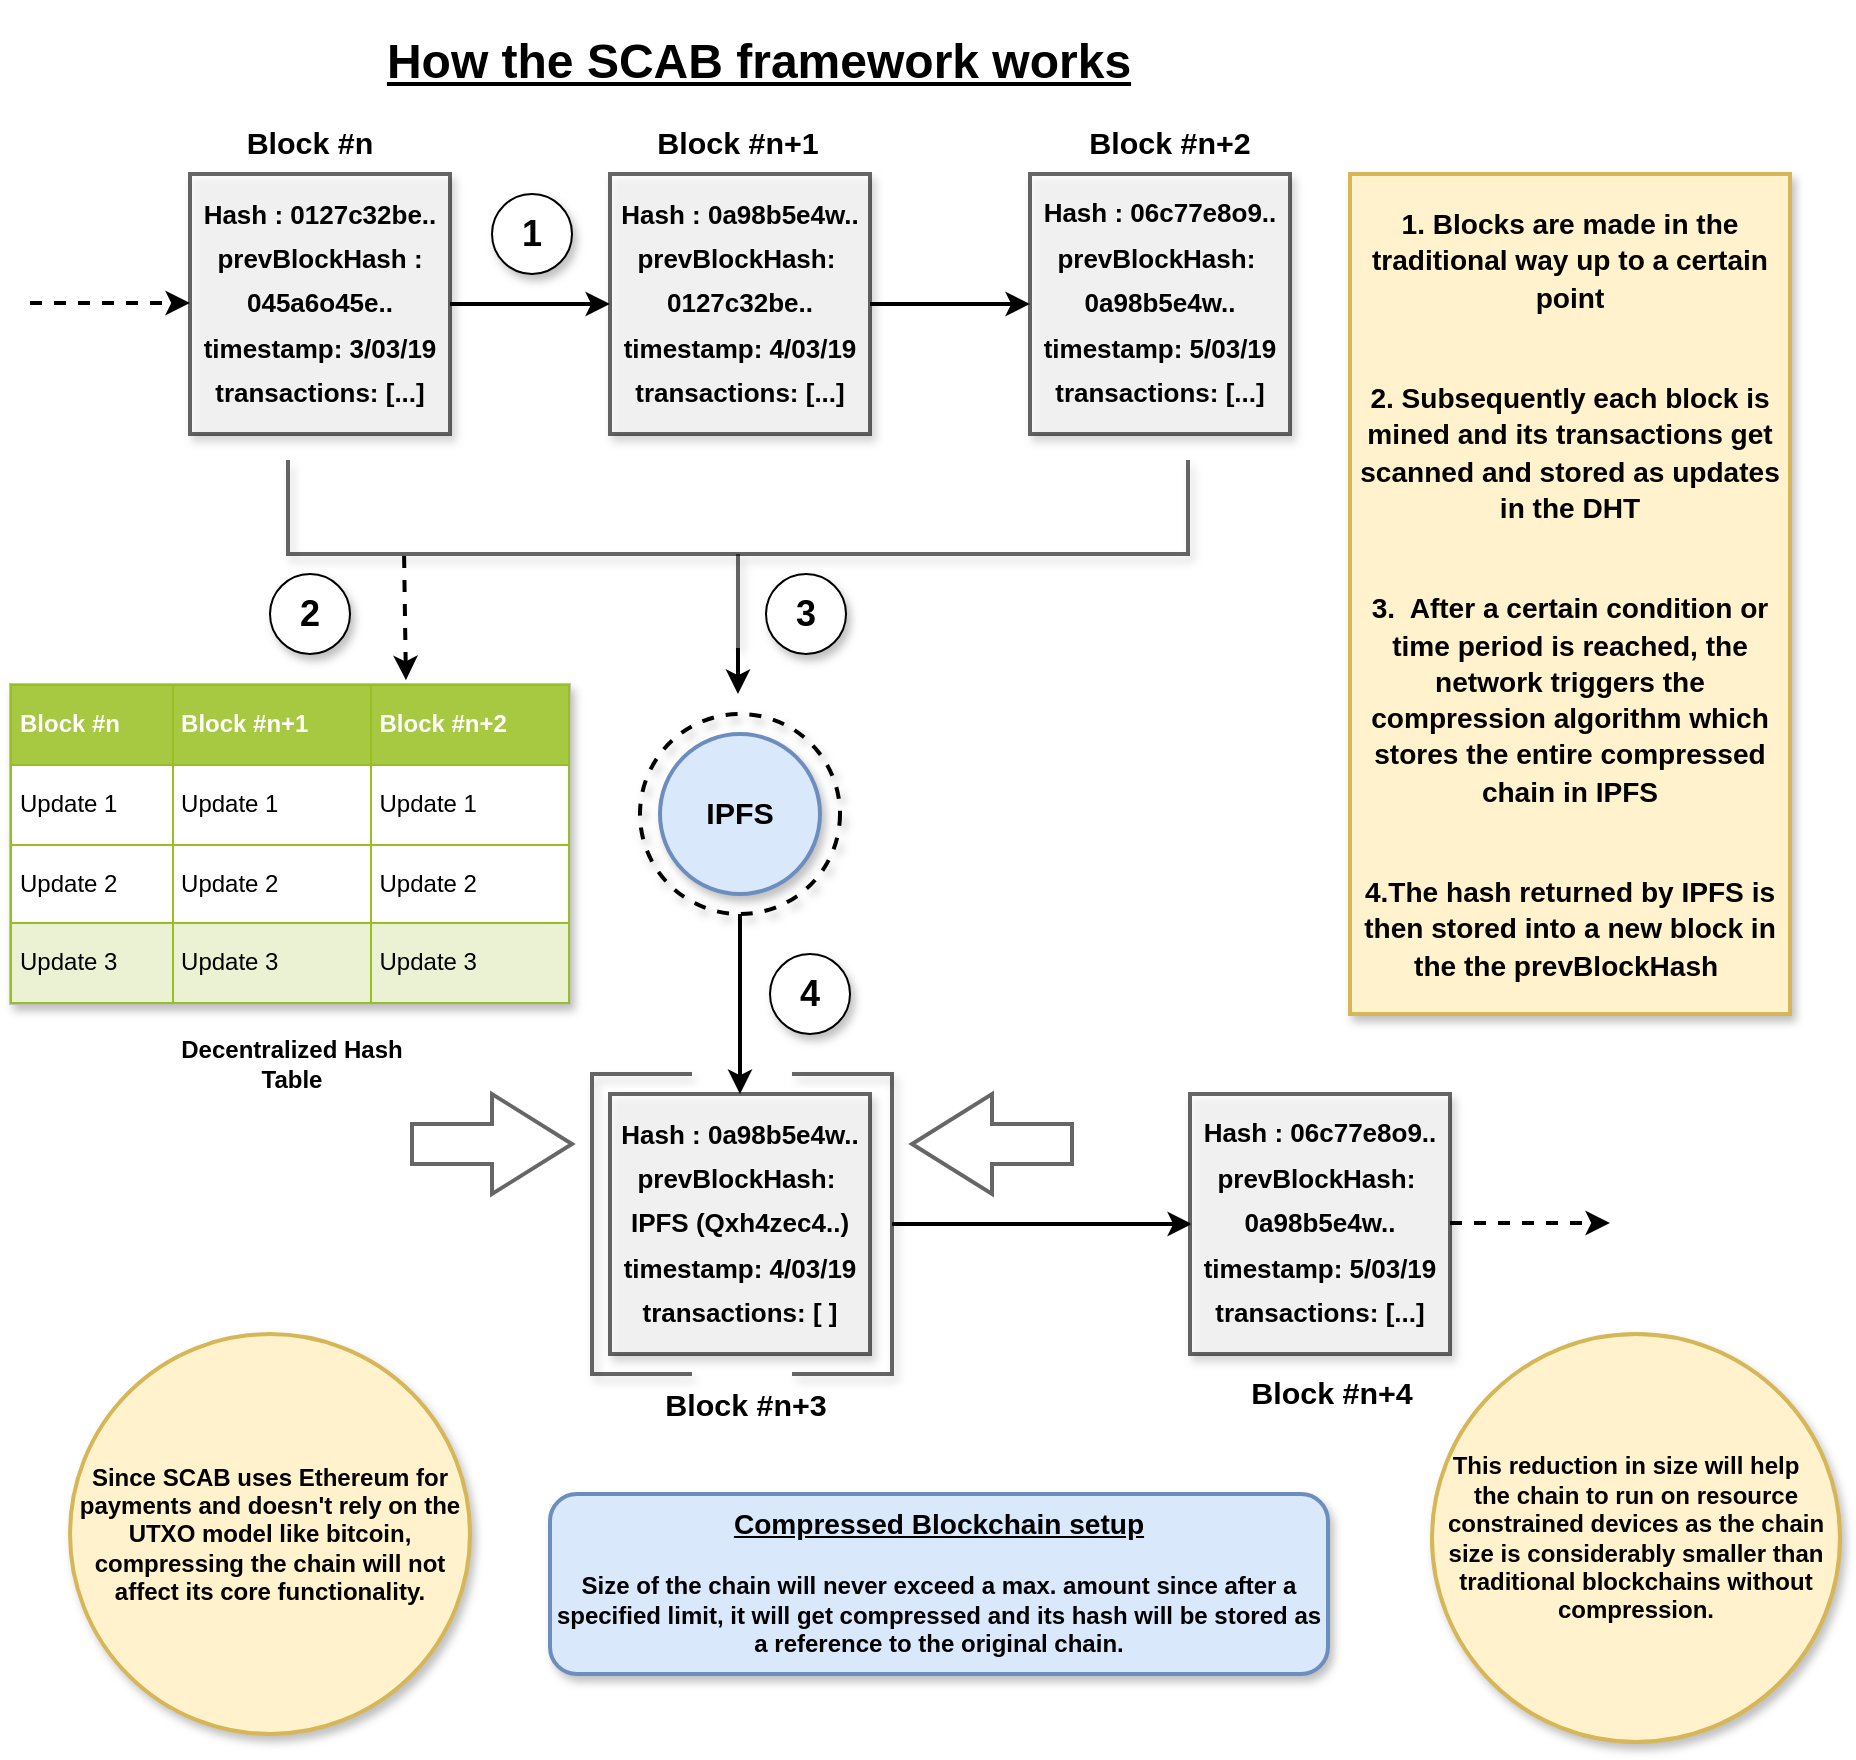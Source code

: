 <mxfile version="12.8.5" type="device"><diagram id="6ho1PcjkxGNB7MnElBY1" name="Page-1"><mxGraphModel dx="1422" dy="719" grid="1" gridSize="10" guides="1" tooltips="1" connect="1" arrows="1" fold="1" page="1" pageScale="1" pageWidth="827" pageHeight="1169" math="0" shadow="0"><root><mxCell id="0"/><mxCell id="1" parent="0"/><mxCell id="ux_GC1dQ5pgAm-IJL_Lo-8" value="" style="edgeStyle=orthogonalEdgeStyle;rounded=0;orthogonalLoop=1;jettySize=auto;html=1;strokeWidth=2;" parent="1" source="ux_GC1dQ5pgAm-IJL_Lo-6" target="ux_GC1dQ5pgAm-IJL_Lo-7" edge="1"><mxGeometry relative="1" as="geometry"/></mxCell><mxCell id="ux_GC1dQ5pgAm-IJL_Lo-6" value="&lt;h3 style=&quot;line-height: 170% ; font-size: 13px&quot;&gt;Hash : 0127c32be..&lt;br&gt;prevBlockHash : 045a6o45e..&lt;br&gt;timestamp: 3/03/19&lt;br&gt;transactions: [...]&lt;/h3&gt;" style="whiteSpace=wrap;html=1;aspect=fixed;strokeWidth=2;shadow=1;comic=0;perimeterSpacing=0;opacity=60;" parent="1" vertex="1"><mxGeometry x="140" y="170" width="130" height="130" as="geometry"/></mxCell><mxCell id="ux_GC1dQ5pgAm-IJL_Lo-10" value="" style="edgeStyle=orthogonalEdgeStyle;rounded=0;orthogonalLoop=1;jettySize=auto;html=1;strokeWidth=2;" parent="1" source="ux_GC1dQ5pgAm-IJL_Lo-7" target="ux_GC1dQ5pgAm-IJL_Lo-9" edge="1"><mxGeometry relative="1" as="geometry"/></mxCell><mxCell id="ux_GC1dQ5pgAm-IJL_Lo-7" value="&lt;p style=&quot;line-height: 170%&quot;&gt;&lt;/p&gt;&lt;h4 style=&quot;line-height: 170% ; font-size: 13px&quot;&gt;&lt;span style=&quot;white-space: normal&quot;&gt;Hash : 0a98b5e4w..&lt;/span&gt;&lt;br style=&quot;white-space: normal&quot;&gt;&lt;span style=&quot;white-space: normal&quot;&gt;prevBlockHash:&amp;nbsp;&lt;br&gt;&lt;/span&gt;0127c32be..&lt;br style=&quot;white-space: normal&quot;&gt;&lt;span style=&quot;white-space: normal&quot;&gt;timestamp: 4/03/19&lt;/span&gt;&lt;br style=&quot;white-space: normal&quot;&gt;&lt;span style=&quot;white-space: normal&quot;&gt;transactions: [...]&lt;/span&gt;&lt;/h4&gt;&lt;p&gt;&lt;/p&gt;" style="whiteSpace=wrap;html=1;aspect=fixed;strokeWidth=2;shadow=1;opacity=60;" parent="1" vertex="1"><mxGeometry x="350" y="170" width="130" height="130" as="geometry"/></mxCell><mxCell id="ux_GC1dQ5pgAm-IJL_Lo-9" value="&lt;p style=&quot;line-height: 140%&quot;&gt;&lt;/p&gt;&lt;h4 style=&quot;line-height: 180%&quot;&gt;&lt;font style=&quot;font-size: 13px&quot;&gt;&lt;span style=&quot;white-space: normal&quot;&gt;Hash : 06c77e8o9..&lt;/span&gt;&lt;/font&gt;&lt;font style=&quot;font-size: 13px&quot;&gt;&lt;br style=&quot;white-space: normal&quot;&gt;&lt;/font&gt;&lt;font style=&quot;font-size: 13px&quot;&gt;&lt;span style=&quot;white-space: normal&quot;&gt;prevBlockHash:&amp;nbsp;&lt;br&gt;&lt;/span&gt;&lt;/font&gt;&lt;font style=&quot;font-size: 13px&quot;&gt;0a98b5e4w..&lt;/font&gt;&lt;font style=&quot;font-size: 13px&quot;&gt;&lt;br style=&quot;white-space: normal&quot;&gt;&lt;/font&gt;&lt;font style=&quot;font-size: 13px&quot;&gt;&lt;span style=&quot;white-space: normal&quot;&gt;timestamp: 5/03/19&lt;/span&gt;&lt;/font&gt;&lt;font style=&quot;font-size: 13px&quot;&gt;&lt;br style=&quot;white-space: normal&quot;&gt;&lt;/font&gt;&lt;font style=&quot;font-size: 13px&quot;&gt;&lt;span style=&quot;white-space: normal&quot;&gt;transactions: [...]&lt;/span&gt;&lt;/font&gt;&lt;/h4&gt;&lt;p&gt;&lt;/p&gt;" style="whiteSpace=wrap;html=1;aspect=fixed;strokeWidth=2;shadow=1;opacity=60;" parent="1" vertex="1"><mxGeometry x="560" y="170" width="130" height="130" as="geometry"/></mxCell><mxCell id="ux_GC1dQ5pgAm-IJL_Lo-11" value="" style="edgeStyle=orthogonalEdgeStyle;rounded=0;orthogonalLoop=1;jettySize=auto;html=1;dashed=1;strokeWidth=2;" parent="1" edge="1"><mxGeometry relative="1" as="geometry"><mxPoint x="60" y="234.5" as="sourcePoint"/><mxPoint x="140" y="234.5" as="targetPoint"/></mxGeometry></mxCell><mxCell id="ux_GC1dQ5pgAm-IJL_Lo-15" value="&lt;h3&gt;&lt;u&gt;Compressed Blockchain setup&lt;/u&gt;&lt;/h3&gt;&lt;h4&gt;Size of the chain will never exceed a max. amount since after a specified limit, it will get compressed and its hash will be stored as a reference to the original chain.&lt;/h4&gt;" style="rounded=1;whiteSpace=wrap;html=1;shadow=1;strokeWidth=2;fillColor=#dae8fc;strokeColor=#6c8ebf;" parent="1" vertex="1"><mxGeometry x="320" y="830" width="389" height="90" as="geometry"/></mxCell><mxCell id="ux_GC1dQ5pgAm-IJL_Lo-17" value="&lt;h1&gt;How the SCAB framework works&lt;/h1&gt;" style="text;html=1;align=center;verticalAlign=middle;resizable=0;points=[];autosize=1;rounded=1;fillColor=none;fontStyle=5" parent="1" vertex="1"><mxGeometry x="229" y="89" width="390" height="50" as="geometry"/></mxCell><mxCell id="ux_GC1dQ5pgAm-IJL_Lo-18" value="&lt;h4&gt;Since SCAB uses Ethereum for payments and doesn't rely on the UTXO model like bitcoin, compressing the chain will not affect its core functionality.&lt;/h4&gt;" style="ellipse;whiteSpace=wrap;html=1;aspect=fixed;shadow=1;comic=0;strokeWidth=2;align=center;fillColor=#fff2cc;strokeColor=#d6b656;" parent="1" vertex="1"><mxGeometry x="80" y="750" width="200" height="200" as="geometry"/></mxCell><mxCell id="ux_GC1dQ5pgAm-IJL_Lo-44" style="edgeStyle=orthogonalEdgeStyle;rounded=0;orthogonalLoop=1;jettySize=auto;html=1;strokeWidth=2;fontSize=13;" parent="1" source="ux_GC1dQ5pgAm-IJL_Lo-23" edge="1"><mxGeometry relative="1" as="geometry"><mxPoint x="414" y="430" as="targetPoint"/></mxGeometry></mxCell><mxCell id="ux_GC1dQ5pgAm-IJL_Lo-23" value="" style="strokeWidth=2;html=1;shape=mxgraph.flowchart.annotation_2;align=left;labelPosition=right;pointerEvents=1;rounded=1;shadow=1;comic=0;fillColor=none;fontSize=13;opacity=60;rotation=-90;" parent="1" vertex="1"><mxGeometry x="367" y="135" width="94" height="450" as="geometry"/></mxCell><mxCell id="ux_GC1dQ5pgAm-IJL_Lo-24" value="" style="strokeWidth=2;html=1;shape=mxgraph.flowchart.annotation_1;align=left;pointerEvents=1;rounded=1;shadow=1;comic=0;fillColor=none;fontSize=13;opacity=60;" parent="1" vertex="1"><mxGeometry x="341" y="620" width="50" height="150" as="geometry"/></mxCell><mxCell id="ux_GC1dQ5pgAm-IJL_Lo-34" style="edgeStyle=orthogonalEdgeStyle;rounded=0;orthogonalLoop=1;jettySize=auto;html=1;strokeWidth=2;fontSize=13;" parent="1" source="ux_GC1dQ5pgAm-IJL_Lo-25" edge="1"><mxGeometry relative="1" as="geometry"><mxPoint x="641" y="695" as="targetPoint"/></mxGeometry></mxCell><mxCell id="ux_GC1dQ5pgAm-IJL_Lo-25" value="" style="strokeWidth=2;html=1;shape=mxgraph.flowchart.annotation_1;align=left;pointerEvents=1;rounded=1;shadow=1;comic=0;fillColor=none;fontSize=13;opacity=60;rotation=-180;" parent="1" vertex="1"><mxGeometry x="441" y="620" width="50" height="150" as="geometry"/></mxCell><mxCell id="ux_GC1dQ5pgAm-IJL_Lo-27" value="&lt;p style=&quot;line-height: 170%&quot;&gt;&lt;/p&gt;&lt;h4 style=&quot;line-height: 170% ; font-size: 13px&quot;&gt;&lt;span style=&quot;white-space: normal&quot;&gt;Hash : 0a98b5e4w..&lt;/span&gt;&lt;br style=&quot;white-space: normal&quot;&gt;&lt;span style=&quot;white-space: normal&quot;&gt;prevBlockHash:&amp;nbsp;&lt;br&gt;&lt;/span&gt;IPFS (Qxh4zec4..)&lt;br style=&quot;white-space: normal&quot;&gt;&lt;span style=&quot;white-space: normal&quot;&gt;timestamp: 4/03/19&lt;/span&gt;&lt;br style=&quot;white-space: normal&quot;&gt;&lt;span style=&quot;white-space: normal&quot;&gt;transactions: [ ]&lt;/span&gt;&lt;/h4&gt;&lt;p&gt;&lt;/p&gt;" style="whiteSpace=wrap;html=1;aspect=fixed;strokeWidth=2;shadow=1;opacity=60;" parent="1" vertex="1"><mxGeometry x="350" y="630" width="130" height="130" as="geometry"/></mxCell><mxCell id="ux_GC1dQ5pgAm-IJL_Lo-32" value="" style="html=1;shadow=0;dashed=0;align=center;verticalAlign=middle;shape=mxgraph.arrows2.arrow;dy=0.6;dx=40;notch=0;rounded=1;comic=0;strokeColor=#000000;strokeWidth=2;fillColor=none;fontSize=13;opacity=60;labelBorderColor=none;labelBackgroundColor=none;" parent="1" vertex="1"><mxGeometry x="251" y="630" width="80" height="50" as="geometry"/></mxCell><mxCell id="ux_GC1dQ5pgAm-IJL_Lo-33" value="" style="html=1;shadow=0;dashed=0;align=center;verticalAlign=middle;shape=mxgraph.arrows2.arrow;dy=0.6;dx=40;notch=0;rounded=1;comic=0;strokeColor=#000000;strokeWidth=2;fillColor=none;fontSize=13;opacity=60;rotation=-180;" parent="1" vertex="1"><mxGeometry x="501" y="630" width="80" height="50" as="geometry"/></mxCell><mxCell id="ux_GC1dQ5pgAm-IJL_Lo-35" value="&lt;p style=&quot;line-height: 140%&quot;&gt;&lt;/p&gt;&lt;h4 style=&quot;line-height: 180%&quot;&gt;&lt;font style=&quot;font-size: 13px&quot;&gt;&lt;span style=&quot;white-space: normal&quot;&gt;Hash : 06c77e8o9..&lt;/span&gt;&lt;/font&gt;&lt;font style=&quot;font-size: 13px&quot;&gt;&lt;br style=&quot;white-space: normal&quot;&gt;&lt;/font&gt;&lt;font style=&quot;font-size: 13px&quot;&gt;&lt;span style=&quot;white-space: normal&quot;&gt;prevBlockHash:&amp;nbsp;&lt;br&gt;&lt;/span&gt;&lt;/font&gt;&lt;font style=&quot;font-size: 13px&quot;&gt;0a98b5e4w..&lt;/font&gt;&lt;font style=&quot;font-size: 13px&quot;&gt;&lt;br style=&quot;white-space: normal&quot;&gt;&lt;/font&gt;&lt;font style=&quot;font-size: 13px&quot;&gt;&lt;span style=&quot;white-space: normal&quot;&gt;timestamp: 5/03/19&lt;/span&gt;&lt;/font&gt;&lt;font style=&quot;font-size: 13px&quot;&gt;&lt;br style=&quot;white-space: normal&quot;&gt;&lt;/font&gt;&lt;font style=&quot;font-size: 13px&quot;&gt;&lt;span style=&quot;white-space: normal&quot;&gt;transactions: [...]&lt;/span&gt;&lt;/font&gt;&lt;/h4&gt;&lt;p&gt;&lt;/p&gt;" style="whiteSpace=wrap;html=1;aspect=fixed;strokeWidth=2;shadow=1;opacity=60;" parent="1" vertex="1"><mxGeometry x="640" y="630" width="130" height="130" as="geometry"/></mxCell><mxCell id="ux_GC1dQ5pgAm-IJL_Lo-36" value="&lt;h3&gt;Block #n&lt;/h3&gt;" style="text;html=1;strokeColor=none;fillColor=none;align=center;verticalAlign=middle;whiteSpace=wrap;rounded=0;shadow=1;comic=0;labelBackgroundColor=none;fontSize=13;opacity=60;" parent="1" vertex="1"><mxGeometry x="150" y="139" width="100" height="31" as="geometry"/></mxCell><mxCell id="ux_GC1dQ5pgAm-IJL_Lo-37" value="&lt;h3&gt;Block #n+1&lt;/h3&gt;" style="text;html=1;strokeColor=none;fillColor=none;align=center;verticalAlign=middle;whiteSpace=wrap;rounded=0;shadow=1;comic=0;labelBackgroundColor=none;fontSize=13;opacity=60;" parent="1" vertex="1"><mxGeometry x="364" y="139" width="100" height="31" as="geometry"/></mxCell><mxCell id="ux_GC1dQ5pgAm-IJL_Lo-38" value="&lt;h3&gt;Block #n+2&lt;/h3&gt;" style="text;html=1;strokeColor=none;fillColor=none;align=center;verticalAlign=middle;whiteSpace=wrap;rounded=0;shadow=1;comic=0;labelBackgroundColor=none;fontSize=13;opacity=60;" parent="1" vertex="1"><mxGeometry x="580" y="139" width="100" height="31" as="geometry"/></mxCell><mxCell id="ux_GC1dQ5pgAm-IJL_Lo-39" value="&lt;h3&gt;Block #n+3&lt;/h3&gt;" style="text;html=1;strokeColor=none;fillColor=none;align=center;verticalAlign=middle;whiteSpace=wrap;rounded=0;shadow=1;comic=0;labelBackgroundColor=none;fontSize=13;opacity=60;" parent="1" vertex="1"><mxGeometry x="368" y="770" width="100" height="31" as="geometry"/></mxCell><mxCell id="ux_GC1dQ5pgAm-IJL_Lo-40" value="&lt;h3&gt;Block #n+4&lt;/h3&gt;" style="text;html=1;strokeColor=none;fillColor=none;align=center;verticalAlign=middle;whiteSpace=wrap;rounded=0;shadow=1;comic=0;labelBackgroundColor=none;fontSize=13;opacity=60;" parent="1" vertex="1"><mxGeometry x="661" y="764" width="100" height="31" as="geometry"/></mxCell><mxCell id="ux_GC1dQ5pgAm-IJL_Lo-45" value="&lt;h3&gt;IPFS&lt;/h3&gt;" style="ellipse;whiteSpace=wrap;html=1;aspect=fixed;rounded=1;shadow=1;comic=0;labelBackgroundColor=none;strokeColor=#6c8ebf;strokeWidth=2;fillColor=#dae8fc;fontSize=13;" parent="1" vertex="1"><mxGeometry x="375" y="450" width="80" height="80" as="geometry"/></mxCell><mxCell id="ux_GC1dQ5pgAm-IJL_Lo-50" style="edgeStyle=orthogonalEdgeStyle;rounded=0;orthogonalLoop=1;jettySize=auto;html=1;entryX=0.5;entryY=0;entryDx=0;entryDy=0;strokeWidth=2;fontSize=13;" parent="1" source="ux_GC1dQ5pgAm-IJL_Lo-46" target="ux_GC1dQ5pgAm-IJL_Lo-27" edge="1"><mxGeometry relative="1" as="geometry"/></mxCell><mxCell id="ux_GC1dQ5pgAm-IJL_Lo-46" value="" style="ellipse;whiteSpace=wrap;html=1;aspect=fixed;rounded=1;shadow=1;comic=0;labelBackgroundColor=none;strokeColor=#000000;strokeWidth=2;fillColor=none;fontSize=13;dashed=1;" parent="1" vertex="1"><mxGeometry x="365" y="440" width="100" height="100" as="geometry"/></mxCell><mxCell id="sDdwvl2RWBl4Ws2-tbk1-2" value="&lt;table border=&quot;1&quot; width=&quot;100%&quot; cellpadding=&quot;4&quot; style=&quot;width: 100% ; height: 100% ; border-collapse: collapse&quot;&gt;&lt;tbody&gt;&lt;tr style=&quot;background-color: #a7c942 ; color: #ffffff ; border: 1px solid #98bf21&quot;&gt;&lt;th align=&quot;left&quot;&gt;Block #n&lt;/th&gt;&lt;th align=&quot;left&quot;&gt;Block #n+1&lt;/th&gt;&lt;th align=&quot;left&quot;&gt;Block #n+2&lt;/th&gt;&lt;/tr&gt;&lt;tr style=&quot;border: 1px solid #98bf21&quot;&gt;&lt;td&gt;Update 1&lt;/td&gt;&lt;td&gt;Update 1&lt;/td&gt;&lt;td&gt;Update 1&lt;/td&gt;&lt;/tr&gt;&lt;tr style=&quot;border: 1px solid #98bf21&quot;&gt;&lt;td&gt;Update 2&lt;/td&gt;&lt;td&gt;Update 2&lt;/td&gt;&lt;td&gt;Update 2&lt;/td&gt;&lt;/tr&gt;&lt;tr style=&quot;background-color: #eaf2d3 ; border: 1px solid #98bf21&quot;&gt;&lt;td&gt;Update 3&lt;/td&gt;&lt;td&gt;Update 3&lt;/td&gt;&lt;td&gt;Update 3&lt;/td&gt;&lt;/tr&gt;&lt;/tbody&gt;&lt;/table&gt;" style="text;html=1;strokeColor=#c0c0c0;fillColor=#ffffff;overflow=fill;rounded=0;shadow=1;" vertex="1" parent="1"><mxGeometry x="50" y="425" width="280" height="160" as="geometry"/></mxCell><mxCell id="sDdwvl2RWBl4Ws2-tbk1-3" value="" style="endArrow=classic;html=1;strokeWidth=2;dashed=1;exitX=0.489;exitY=0.129;exitDx=0;exitDy=0;exitPerimeter=0;entryX=0.707;entryY=-0.012;entryDx=0;entryDy=0;entryPerimeter=0;" edge="1" parent="1" source="ux_GC1dQ5pgAm-IJL_Lo-23" target="sDdwvl2RWBl4Ws2-tbk1-2"><mxGeometry width="50" height="50" relative="1" as="geometry"><mxPoint x="266" y="420" as="sourcePoint"/><mxPoint x="316" y="370" as="targetPoint"/></mxGeometry></mxCell><mxCell id="sDdwvl2RWBl4Ws2-tbk1-4" value="&lt;h4&gt;&lt;font style=&quot;font-size: 12px&quot;&gt;Decentralized Hash Table&lt;/font&gt;&lt;/h4&gt;" style="text;html=1;strokeColor=none;fillColor=none;align=center;verticalAlign=middle;whiteSpace=wrap;rounded=0;shadow=1;" vertex="1" parent="1"><mxGeometry x="131" y="600" width="120" height="30" as="geometry"/></mxCell><mxCell id="sDdwvl2RWBl4Ws2-tbk1-5" value="" style="edgeStyle=orthogonalEdgeStyle;rounded=0;orthogonalLoop=1;jettySize=auto;html=1;dashed=1;strokeWidth=2;" edge="1" parent="1"><mxGeometry relative="1" as="geometry"><mxPoint x="770" y="694.5" as="sourcePoint"/><mxPoint x="850" y="694.5" as="targetPoint"/></mxGeometry></mxCell><mxCell id="sDdwvl2RWBl4Ws2-tbk1-6" value="&lt;h3 style=&quot;line-height: 130%&quot;&gt;1. Blocks are made in the traditional way up to a certain point&lt;/h3&gt;&lt;h3 style=&quot;line-height: 130%&quot;&gt;&lt;br&gt;2. Subsequently each block is mined and its transactions get scanned and stored as updates in the DHT&lt;/h3&gt;&lt;h3 style=&quot;line-height: 130%&quot;&gt;&lt;br&gt;3.&amp;nbsp; After a certain condition or time period is reached, the network triggers the compression algorithm which stores the entire compressed chain in IPFS&lt;/h3&gt;&lt;h3 style=&quot;line-height: 130%&quot;&gt;&lt;br&gt;4.The hash returned by IPFS is then stored into a new block in the the prevBlockHash&amp;nbsp;&lt;/h3&gt;" style="rounded=0;whiteSpace=wrap;html=1;shadow=1;strokeWidth=2;fillColor=#fff2cc;strokeColor=#d6b656;" vertex="1" parent="1"><mxGeometry x="720" y="170" width="220" height="420" as="geometry"/></mxCell><mxCell id="sDdwvl2RWBl4Ws2-tbk1-7" value="&lt;h2&gt;1&lt;/h2&gt;" style="ellipse;whiteSpace=wrap;html=1;aspect=fixed;shadow=1;strokeWidth=1;" vertex="1" parent="1"><mxGeometry x="291" y="180" width="40" height="40" as="geometry"/></mxCell><mxCell id="sDdwvl2RWBl4Ws2-tbk1-8" value="&lt;h2&gt;2&lt;/h2&gt;" style="ellipse;whiteSpace=wrap;html=1;aspect=fixed;shadow=1;strokeWidth=1;" vertex="1" parent="1"><mxGeometry x="180" y="370" width="40" height="40" as="geometry"/></mxCell><mxCell id="sDdwvl2RWBl4Ws2-tbk1-9" value="&lt;h2&gt;3&lt;/h2&gt;" style="ellipse;whiteSpace=wrap;html=1;aspect=fixed;shadow=1;strokeWidth=1;" vertex="1" parent="1"><mxGeometry x="428" y="370" width="40" height="40" as="geometry"/></mxCell><mxCell id="sDdwvl2RWBl4Ws2-tbk1-10" value="&lt;h2&gt;4&lt;/h2&gt;" style="ellipse;whiteSpace=wrap;html=1;aspect=fixed;shadow=1;strokeWidth=1;" vertex="1" parent="1"><mxGeometry x="430" y="560" width="40" height="40" as="geometry"/></mxCell><mxCell id="sDdwvl2RWBl4Ws2-tbk1-13" value="&lt;h4 style=&quot;line-height: 120%&quot;&gt;This reduction in size will help&amp;nbsp; &amp;nbsp; the chain to run on resource constrained devices as the chain size is considerably smaller than traditional blockchains without compression.&lt;/h4&gt;" style="ellipse;whiteSpace=wrap;html=1;aspect=fixed;shadow=1;comic=0;strokeWidth=2;align=center;fillColor=#fff2cc;strokeColor=#d6b656;" vertex="1" parent="1"><mxGeometry x="761" y="750" width="204" height="204" as="geometry"/></mxCell></root></mxGraphModel></diagram></mxfile>